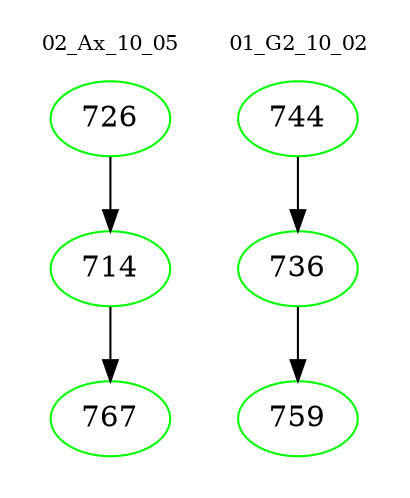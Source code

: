 digraph{
subgraph cluster_0 {
color = white
label = "02_Ax_10_05";
fontsize=10;
T0_726 [label="726", color="green"]
T0_726 -> T0_714 [color="black"]
T0_714 [label="714", color="green"]
T0_714 -> T0_767 [color="black"]
T0_767 [label="767", color="green"]
}
subgraph cluster_1 {
color = white
label = "01_G2_10_02";
fontsize=10;
T1_744 [label="744", color="green"]
T1_744 -> T1_736 [color="black"]
T1_736 [label="736", color="green"]
T1_736 -> T1_759 [color="black"]
T1_759 [label="759", color="green"]
}
}
